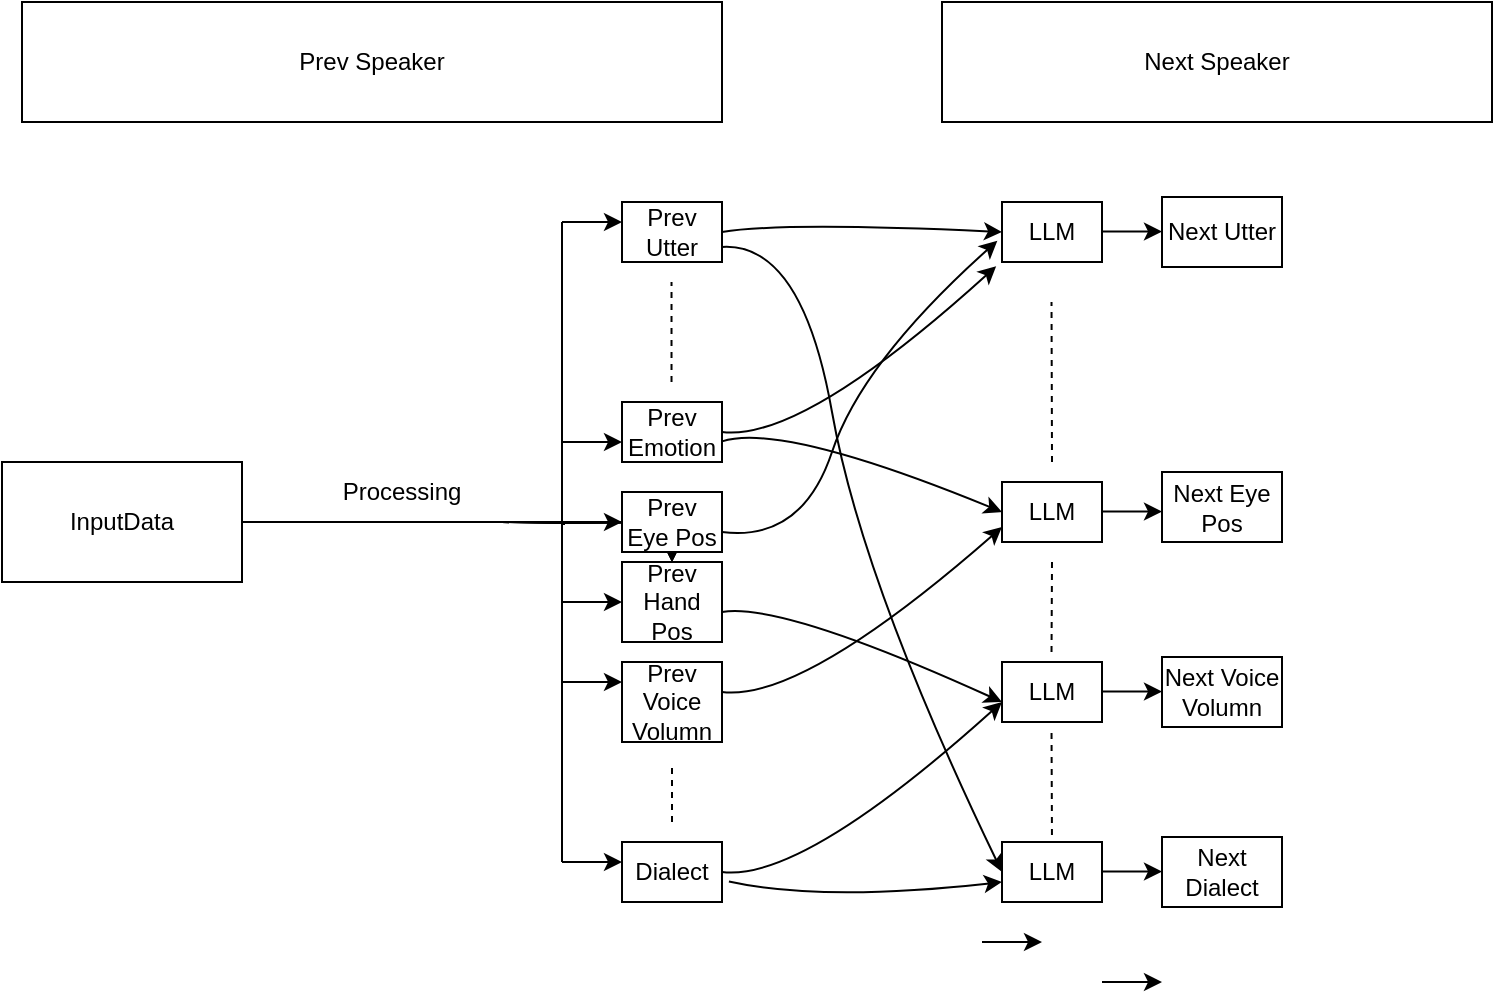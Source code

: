 <mxfile version="24.7.12">
  <diagram name="ページ1" id="9uj0oaKwGcR9AODOr1Fj">
    <mxGraphModel dx="988" dy="523" grid="1" gridSize="10" guides="1" tooltips="1" connect="1" arrows="1" fold="1" page="1" pageScale="1" pageWidth="827" pageHeight="1169" math="0" shadow="0">
      <root>
        <mxCell id="0" />
        <mxCell id="1" parent="0" />
        <mxCell id="Cd58vTRSSTUxn1B4rG9A-5" value="" style="edgeStyle=orthogonalEdgeStyle;rounded=0;orthogonalLoop=1;jettySize=auto;html=1;" edge="1" parent="1" target="Cd58vTRSSTUxn1B4rG9A-4">
          <mxGeometry relative="1" as="geometry">
            <mxPoint x="260" y="510" as="sourcePoint" />
          </mxGeometry>
        </mxCell>
        <mxCell id="Cd58vTRSSTUxn1B4rG9A-7" value="" style="edgeStyle=orthogonalEdgeStyle;rounded=0;orthogonalLoop=1;jettySize=auto;html=1;" edge="1" parent="1" target="Cd58vTRSSTUxn1B4rG9A-4">
          <mxGeometry relative="1" as="geometry">
            <mxPoint x="260" y="510" as="sourcePoint" />
          </mxGeometry>
        </mxCell>
        <mxCell id="Cd58vTRSSTUxn1B4rG9A-8" value="" style="edgeStyle=orthogonalEdgeStyle;rounded=0;orthogonalLoop=1;jettySize=auto;html=1;" edge="1" parent="1" target="Cd58vTRSSTUxn1B4rG9A-4">
          <mxGeometry relative="1" as="geometry">
            <mxPoint x="260" y="510" as="sourcePoint" />
          </mxGeometry>
        </mxCell>
        <mxCell id="Cd58vTRSSTUxn1B4rG9A-9" value="" style="edgeStyle=orthogonalEdgeStyle;rounded=0;orthogonalLoop=1;jettySize=auto;html=1;exitX=1;exitY=0.5;exitDx=0;exitDy=0;" edge="1" parent="1" source="Cd58vTRSSTUxn1B4rG9A-1" target="Cd58vTRSSTUxn1B4rG9A-4">
          <mxGeometry relative="1" as="geometry">
            <mxPoint x="260" y="510" as="sourcePoint" />
            <Array as="points">
              <mxPoint x="291" y="510" />
              <mxPoint x="290" y="511" />
              <mxPoint x="290" y="550" />
            </Array>
          </mxGeometry>
        </mxCell>
        <mxCell id="Cd58vTRSSTUxn1B4rG9A-1" value="InputData" style="rounded=0;whiteSpace=wrap;html=1;" vertex="1" parent="1">
          <mxGeometry x="10" y="480" width="120" height="60" as="geometry" />
        </mxCell>
        <mxCell id="Cd58vTRSSTUxn1B4rG9A-4" value="Prev Hand Pos" style="whiteSpace=wrap;html=1;rounded=0;" vertex="1" parent="1">
          <mxGeometry x="320" y="530" width="50" height="40" as="geometry" />
        </mxCell>
        <mxCell id="Cd58vTRSSTUxn1B4rG9A-10" value="" style="endArrow=classic;html=1;rounded=0;" edge="1" parent="1">
          <mxGeometry width="50" height="50" relative="1" as="geometry">
            <mxPoint x="290" y="510" as="sourcePoint" />
            <mxPoint x="320" y="510" as="targetPoint" />
          </mxGeometry>
        </mxCell>
        <mxCell id="Cd58vTRSSTUxn1B4rG9A-11" value="Prev Eye Pos" style="rounded=0;whiteSpace=wrap;html=1;" vertex="1" parent="1">
          <mxGeometry x="320" y="495" width="50" height="30" as="geometry" />
        </mxCell>
        <mxCell id="Cd58vTRSSTUxn1B4rG9A-17" value="" style="endArrow=none;html=1;rounded=0;" edge="1" parent="1">
          <mxGeometry width="50" height="50" relative="1" as="geometry">
            <mxPoint x="290" y="510" as="sourcePoint" />
            <mxPoint x="290" y="360" as="targetPoint" />
          </mxGeometry>
        </mxCell>
        <mxCell id="Cd58vTRSSTUxn1B4rG9A-18" value="" style="endArrow=none;html=1;rounded=0;" edge="1" parent="1">
          <mxGeometry width="50" height="50" relative="1" as="geometry">
            <mxPoint x="290" y="680" as="sourcePoint" />
            <mxPoint x="290" y="550" as="targetPoint" />
          </mxGeometry>
        </mxCell>
        <mxCell id="Cd58vTRSSTUxn1B4rG9A-19" value="" style="endArrow=classic;html=1;rounded=0;" edge="1" parent="1">
          <mxGeometry width="50" height="50" relative="1" as="geometry">
            <mxPoint x="290" y="470" as="sourcePoint" />
            <mxPoint x="320" y="470" as="targetPoint" />
          </mxGeometry>
        </mxCell>
        <mxCell id="Cd58vTRSSTUxn1B4rG9A-21" value="" style="endArrow=classic;html=1;rounded=0;" edge="1" parent="1">
          <mxGeometry width="50" height="50" relative="1" as="geometry">
            <mxPoint x="290" y="360" as="sourcePoint" />
            <mxPoint x="320" y="360" as="targetPoint" />
          </mxGeometry>
        </mxCell>
        <mxCell id="Cd58vTRSSTUxn1B4rG9A-22" value="" style="endArrow=classic;html=1;rounded=0;" edge="1" parent="1">
          <mxGeometry width="50" height="50" relative="1" as="geometry">
            <mxPoint x="290" y="590" as="sourcePoint" />
            <mxPoint x="320" y="590" as="targetPoint" />
          </mxGeometry>
        </mxCell>
        <mxCell id="Cd58vTRSSTUxn1B4rG9A-24" value="" style="endArrow=classic;html=1;rounded=0;" edge="1" parent="1">
          <mxGeometry width="50" height="50" relative="1" as="geometry">
            <mxPoint x="290" y="680" as="sourcePoint" />
            <mxPoint x="320" y="680" as="targetPoint" />
          </mxGeometry>
        </mxCell>
        <mxCell id="Cd58vTRSSTUxn1B4rG9A-25" value="" style="endArrow=classic;html=1;rounded=0;" edge="1" parent="1">
          <mxGeometry width="50" height="50" relative="1" as="geometry">
            <mxPoint x="500" y="720" as="sourcePoint" />
            <mxPoint x="530" y="720" as="targetPoint" />
          </mxGeometry>
        </mxCell>
        <mxCell id="Cd58vTRSSTUxn1B4rG9A-26" value="" style="endArrow=classic;html=1;rounded=0;" edge="1" parent="1">
          <mxGeometry width="50" height="50" relative="1" as="geometry">
            <mxPoint x="560" y="740" as="sourcePoint" />
            <mxPoint x="590" y="740" as="targetPoint" />
          </mxGeometry>
        </mxCell>
        <mxCell id="Cd58vTRSSTUxn1B4rG9A-27" value="" style="endArrow=none;dashed=1;html=1;rounded=0;" edge="1" parent="1">
          <mxGeometry width="50" height="50" relative="1" as="geometry">
            <mxPoint x="345" y="660" as="sourcePoint" />
            <mxPoint x="345" y="630" as="targetPoint" />
          </mxGeometry>
        </mxCell>
        <mxCell id="Cd58vTRSSTUxn1B4rG9A-28" value="LLM" style="whiteSpace=wrap;html=1;rounded=0;" vertex="1" parent="1">
          <mxGeometry x="510" y="490" width="50" height="30" as="geometry" />
        </mxCell>
        <mxCell id="Cd58vTRSSTUxn1B4rG9A-29" value="Prev Utter" style="whiteSpace=wrap;html=1;rounded=0;" vertex="1" parent="1">
          <mxGeometry x="320" y="350" width="50" height="30" as="geometry" />
        </mxCell>
        <mxCell id="Cd58vTRSSTUxn1B4rG9A-30" value="LLM" style="whiteSpace=wrap;html=1;rounded=0;" vertex="1" parent="1">
          <mxGeometry x="510" y="350" width="50" height="30" as="geometry" />
        </mxCell>
        <mxCell id="Cd58vTRSSTUxn1B4rG9A-31" value="Prev Emotion" style="whiteSpace=wrap;html=1;rounded=0;" vertex="1" parent="1">
          <mxGeometry x="320" y="450" width="50" height="30" as="geometry" />
        </mxCell>
        <mxCell id="Cd58vTRSSTUxn1B4rG9A-32" value="Dialect" style="whiteSpace=wrap;html=1;rounded=0;" vertex="1" parent="1">
          <mxGeometry x="320" y="670" width="50" height="30" as="geometry" />
        </mxCell>
        <mxCell id="Cd58vTRSSTUxn1B4rG9A-33" value="Prev Voice Volumn" style="whiteSpace=wrap;html=1;rounded=0;" vertex="1" parent="1">
          <mxGeometry x="320" y="580" width="50" height="40" as="geometry" />
        </mxCell>
        <mxCell id="Cd58vTRSSTUxn1B4rG9A-34" value="LLM" style="whiteSpace=wrap;html=1;rounded=0;" vertex="1" parent="1">
          <mxGeometry x="510" y="580" width="50" height="30" as="geometry" />
        </mxCell>
        <mxCell id="Cd58vTRSSTUxn1B4rG9A-35" value="" style="endArrow=none;dashed=1;html=1;rounded=0;" edge="1" parent="1">
          <mxGeometry width="50" height="50" relative="1" as="geometry">
            <mxPoint x="344.76" y="440" as="sourcePoint" />
            <mxPoint x="344.76" y="390" as="targetPoint" />
          </mxGeometry>
        </mxCell>
        <mxCell id="Cd58vTRSSTUxn1B4rG9A-38" value="" style="curved=1;endArrow=classic;html=1;rounded=0;entryX=0;entryY=0.5;entryDx=0;entryDy=0;exitX=1;exitY=0.657;exitDx=0;exitDy=0;exitPerimeter=0;" edge="1" parent="1" source="Cd58vTRSSTUxn1B4rG9A-31" target="Cd58vTRSSTUxn1B4rG9A-28">
          <mxGeometry width="50" height="50" relative="1" as="geometry">
            <mxPoint x="370" y="470" as="sourcePoint" />
            <mxPoint x="500" y="510" as="targetPoint" />
            <Array as="points">
              <mxPoint x="400" y="460" />
            </Array>
          </mxGeometry>
        </mxCell>
        <mxCell id="Cd58vTRSSTUxn1B4rG9A-40" value="" style="curved=1;endArrow=classic;html=1;rounded=0;exitX=1;exitY=0.5;exitDx=0;exitDy=0;entryX=-0.058;entryY=1.069;entryDx=0;entryDy=0;entryPerimeter=0;" edge="1" parent="1" source="Cd58vTRSSTUxn1B4rG9A-31" target="Cd58vTRSSTUxn1B4rG9A-30">
          <mxGeometry width="50" height="50" relative="1" as="geometry">
            <mxPoint x="380" y="470" as="sourcePoint" />
            <mxPoint x="510" y="410" as="targetPoint" />
            <Array as="points">
              <mxPoint x="410" y="470" />
            </Array>
          </mxGeometry>
        </mxCell>
        <mxCell id="Cd58vTRSSTUxn1B4rG9A-41" value="" style="curved=1;endArrow=classic;html=1;rounded=0;exitX=1;exitY=0.5;exitDx=0;exitDy=0;entryX=0;entryY=0.5;entryDx=0;entryDy=0;" edge="1" parent="1" target="Cd58vTRSSTUxn1B4rG9A-30">
          <mxGeometry width="50" height="50" relative="1" as="geometry">
            <mxPoint x="370" y="365" as="sourcePoint" />
            <mxPoint x="510" y="410" as="targetPoint" />
            <Array as="points">
              <mxPoint x="400" y="360" />
            </Array>
          </mxGeometry>
        </mxCell>
        <mxCell id="Cd58vTRSSTUxn1B4rG9A-42" value="" style="curved=1;endArrow=classic;html=1;rounded=0;entryX=0;entryY=0.5;entryDx=0;entryDy=0;exitX=1;exitY=0.5;exitDx=0;exitDy=0;" edge="1" parent="1">
          <mxGeometry width="50" height="50" relative="1" as="geometry">
            <mxPoint x="370" y="555" as="sourcePoint" />
            <mxPoint x="510" y="600" as="targetPoint" />
            <Array as="points">
              <mxPoint x="400" y="550" />
            </Array>
          </mxGeometry>
        </mxCell>
        <mxCell id="Cd58vTRSSTUxn1B4rG9A-43" value="" style="curved=1;endArrow=classic;html=1;rounded=0;exitX=1;exitY=0.5;exitDx=0;exitDy=0;" edge="1" parent="1">
          <mxGeometry width="50" height="50" relative="1" as="geometry">
            <mxPoint x="370" y="685" as="sourcePoint" />
            <mxPoint x="510" y="600" as="targetPoint" />
            <Array as="points">
              <mxPoint x="410" y="690" />
            </Array>
          </mxGeometry>
        </mxCell>
        <mxCell id="Cd58vTRSSTUxn1B4rG9A-44" value="" style="curved=1;endArrow=classic;html=1;rounded=0;exitX=1;exitY=0.5;exitDx=0;exitDy=0;entryX=-0.046;entryY=0.646;entryDx=0;entryDy=0;entryPerimeter=0;" edge="1" parent="1" target="Cd58vTRSSTUxn1B4rG9A-30">
          <mxGeometry width="50" height="50" relative="1" as="geometry">
            <mxPoint x="370" y="515" as="sourcePoint" />
            <mxPoint x="510" y="460" as="targetPoint" />
            <Array as="points">
              <mxPoint x="410" y="520" />
              <mxPoint x="440" y="430" />
            </Array>
          </mxGeometry>
        </mxCell>
        <mxCell id="Cd58vTRSSTUxn1B4rG9A-45" value="" style="curved=1;endArrow=classic;html=1;rounded=0;exitX=1;exitY=0.5;exitDx=0;exitDy=0;entryX=0;entryY=0.75;entryDx=0;entryDy=0;" edge="1" parent="1" target="Cd58vTRSSTUxn1B4rG9A-28">
          <mxGeometry width="50" height="50" relative="1" as="geometry">
            <mxPoint x="370" y="595" as="sourcePoint" />
            <mxPoint x="510" y="540" as="targetPoint" />
            <Array as="points">
              <mxPoint x="410" y="600" />
            </Array>
          </mxGeometry>
        </mxCell>
        <mxCell id="Cd58vTRSSTUxn1B4rG9A-46" value="" style="endArrow=classic;html=1;rounded=0;" edge="1" parent="1">
          <mxGeometry width="50" height="50" relative="1" as="geometry">
            <mxPoint x="560" y="364.76" as="sourcePoint" />
            <mxPoint x="590" y="364.76" as="targetPoint" />
          </mxGeometry>
        </mxCell>
        <mxCell id="Cd58vTRSSTUxn1B4rG9A-47" value="" style="endArrow=classic;html=1;rounded=0;" edge="1" parent="1">
          <mxGeometry width="50" height="50" relative="1" as="geometry">
            <mxPoint x="560" y="594.76" as="sourcePoint" />
            <mxPoint x="590" y="594.76" as="targetPoint" />
          </mxGeometry>
        </mxCell>
        <mxCell id="Cd58vTRSSTUxn1B4rG9A-48" value="" style="endArrow=classic;html=1;rounded=0;" edge="1" parent="1">
          <mxGeometry width="50" height="50" relative="1" as="geometry">
            <mxPoint x="560" y="504.76" as="sourcePoint" />
            <mxPoint x="590" y="504.76" as="targetPoint" />
          </mxGeometry>
        </mxCell>
        <mxCell id="Cd58vTRSSTUxn1B4rG9A-49" value="" style="endArrow=none;dashed=1;html=1;rounded=0;" edge="1" parent="1">
          <mxGeometry width="50" height="50" relative="1" as="geometry">
            <mxPoint x="535" y="480" as="sourcePoint" />
            <mxPoint x="534.76" y="400" as="targetPoint" />
          </mxGeometry>
        </mxCell>
        <mxCell id="Cd58vTRSSTUxn1B4rG9A-50" value="" style="endArrow=none;dashed=1;html=1;rounded=0;" edge="1" parent="1">
          <mxGeometry width="50" height="50" relative="1" as="geometry">
            <mxPoint x="534.76" y="575" as="sourcePoint" />
            <mxPoint x="535" y="530" as="targetPoint" />
          </mxGeometry>
        </mxCell>
        <mxCell id="Cd58vTRSSTUxn1B4rG9A-51" value="Next Utter" style="rounded=0;whiteSpace=wrap;html=1;" vertex="1" parent="1">
          <mxGeometry x="590" y="347.5" width="60" height="35" as="geometry" />
        </mxCell>
        <mxCell id="Cd58vTRSSTUxn1B4rG9A-52" value="Next Eye Pos" style="rounded=0;whiteSpace=wrap;html=1;" vertex="1" parent="1">
          <mxGeometry x="590" y="485" width="60" height="35" as="geometry" />
        </mxCell>
        <mxCell id="Cd58vTRSSTUxn1B4rG9A-53" value="Next Voice Volumn" style="rounded=0;whiteSpace=wrap;html=1;" vertex="1" parent="1">
          <mxGeometry x="590" y="577.5" width="60" height="35" as="geometry" />
        </mxCell>
        <mxCell id="Cd58vTRSSTUxn1B4rG9A-54" value="" style="endArrow=none;dashed=1;html=1;rounded=0;" edge="1" parent="1">
          <mxGeometry width="50" height="50" relative="1" as="geometry">
            <mxPoint x="535" y="672.5" as="sourcePoint" />
            <mxPoint x="534.76" y="612.5" as="targetPoint" />
          </mxGeometry>
        </mxCell>
        <mxCell id="Cd58vTRSSTUxn1B4rG9A-55" value="Prev Speaker" style="rounded=0;whiteSpace=wrap;html=1;" vertex="1" parent="1">
          <mxGeometry x="20" y="250" width="350" height="60" as="geometry" />
        </mxCell>
        <mxCell id="Cd58vTRSSTUxn1B4rG9A-56" value="Next Speaker" style="rounded=0;whiteSpace=wrap;html=1;" vertex="1" parent="1">
          <mxGeometry x="480" y="250" width="275" height="60" as="geometry" />
        </mxCell>
        <mxCell id="Cd58vTRSSTUxn1B4rG9A-57" value="LLM" style="whiteSpace=wrap;html=1;rounded=0;" vertex="1" parent="1">
          <mxGeometry x="510" y="670" width="50" height="30" as="geometry" />
        </mxCell>
        <mxCell id="Cd58vTRSSTUxn1B4rG9A-58" value="Next Dialect" style="rounded=0;whiteSpace=wrap;html=1;" vertex="1" parent="1">
          <mxGeometry x="590" y="667.5" width="60" height="35" as="geometry" />
        </mxCell>
        <mxCell id="Cd58vTRSSTUxn1B4rG9A-59" value="" style="endArrow=classic;html=1;rounded=0;" edge="1" parent="1">
          <mxGeometry width="50" height="50" relative="1" as="geometry">
            <mxPoint x="560" y="684.76" as="sourcePoint" />
            <mxPoint x="590" y="684.76" as="targetPoint" />
          </mxGeometry>
        </mxCell>
        <mxCell id="Cd58vTRSSTUxn1B4rG9A-60" value="" style="curved=1;endArrow=classic;html=1;rounded=0;exitX=1;exitY=0.75;exitDx=0;exitDy=0;entryX=0;entryY=0.5;entryDx=0;entryDy=0;" edge="1" parent="1" source="Cd58vTRSSTUxn1B4rG9A-29" target="Cd58vTRSSTUxn1B4rG9A-57">
          <mxGeometry width="50" height="50" relative="1" as="geometry">
            <mxPoint x="380" y="375" as="sourcePoint" />
            <mxPoint x="520" y="375" as="targetPoint" />
            <Array as="points">
              <mxPoint x="410" y="370" />
              <mxPoint x="440" y="540" />
            </Array>
          </mxGeometry>
        </mxCell>
        <mxCell id="Cd58vTRSSTUxn1B4rG9A-61" value="" style="curved=1;endArrow=classic;html=1;rounded=0;exitX=1.069;exitY=0.657;exitDx=0;exitDy=0;exitPerimeter=0;" edge="1" parent="1" source="Cd58vTRSSTUxn1B4rG9A-32">
          <mxGeometry width="50" height="50" relative="1" as="geometry">
            <mxPoint x="380" y="695" as="sourcePoint" />
            <mxPoint x="510" y="690" as="targetPoint" />
            <Array as="points">
              <mxPoint x="420" y="700" />
            </Array>
          </mxGeometry>
        </mxCell>
        <mxCell id="Cd58vTRSSTUxn1B4rG9A-62" value="Processing" style="text;html=1;align=center;verticalAlign=middle;whiteSpace=wrap;rounded=0;" vertex="1" parent="1">
          <mxGeometry x="180" y="480" width="60" height="30" as="geometry" />
        </mxCell>
      </root>
    </mxGraphModel>
  </diagram>
</mxfile>
